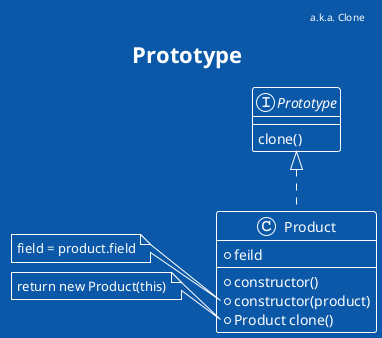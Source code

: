 @startuml Prototype
title Prototype
header a.k.a. Clone
!theme amiga

interface Prototype {
  clone()
}

class Product implements Prototype {
  + feild
  + constructor()
  + constructor(product)
  + Product clone()
}

note left of Product::constructor(product)
  field = product.field
end note

note left of Product::clone
  return new Product(this)
end note
@enduml